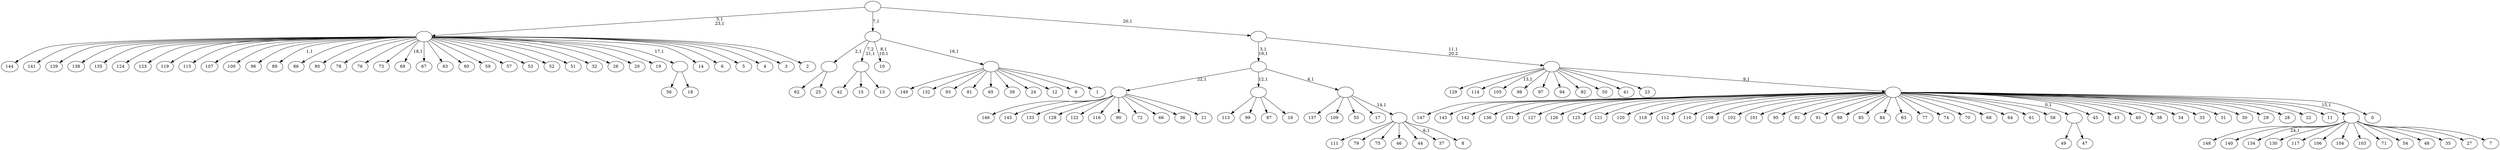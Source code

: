 digraph T {
	175 [label="149"]
	174 [label="148"]
	173 [label="147"]
	172 [label="146"]
	171 [label="145"]
	170 [label="144"]
	169 [label="143"]
	168 [label="142"]
	167 [label="141"]
	166 [label="140"]
	165 [label="139"]
	164 [label="138"]
	163 [label="137"]
	162 [label="136"]
	161 [label="135"]
	160 [label="134"]
	158 [label="133"]
	157 [label="132"]
	156 [label="131"]
	155 [label="130"]
	154 [label="129"]
	153 [label="128"]
	152 [label="127"]
	151 [label="126"]
	150 [label="125"]
	149 [label="124"]
	148 [label="123"]
	147 [label="122"]
	146 [label="121"]
	145 [label="120"]
	144 [label="119"]
	143 [label="118"]
	142 [label="117"]
	141 [label="116"]
	140 [label="115"]
	139 [label="114"]
	138 [label="113"]
	137 [label="112"]
	136 [label="111"]
	135 [label="110"]
	134 [label="109"]
	133 [label="108"]
	132 [label="107"]
	131 [label="106"]
	130 [label="105"]
	128 [label="104"]
	127 [label="103"]
	126 [label="102"]
	125 [label="101"]
	124 [label="100"]
	123 [label="99"]
	122 [label="98"]
	121 [label="97"]
	120 [label="96"]
	119 [label="95"]
	118 [label="94"]
	117 [label="93"]
	116 [label="92"]
	115 [label="91"]
	114 [label="90"]
	113 [label="89"]
	111 [label="88"]
	110 [label="87"]
	109 [label="86"]
	108 [label="85"]
	107 [label="84"]
	106 [label="83"]
	105 [label="82"]
	104 [label="81"]
	103 [label="80"]
	102 [label="79"]
	101 [label="78"]
	100 [label="77"]
	99 [label="76"]
	98 [label="75"]
	97 [label="74"]
	96 [label="73"]
	95 [label="72"]
	94 [label="71"]
	93 [label="70"]
	92 [label="69"]
	90 [label="68"]
	89 [label="67"]
	88 [label="66"]
	87 [label="65"]
	86 [label="64"]
	85 [label="63"]
	84 [label="62"]
	83 [label="61"]
	82 [label="60"]
	81 [label="59"]
	80 [label="58"]
	79 [label="57"]
	78 [label="56"]
	77 [label="55"]
	76 [label="54"]
	75 [label="53"]
	74 [label="52"]
	73 [label="51"]
	72 [label="50"]
	71 [label="49"]
	70 [label="48"]
	69 [label="47"]
	68 [label=""]
	67 [label="46"]
	66 [label="45"]
	65 [label="44"]
	64 [label="43"]
	63 [label="42"]
	62 [label="41"]
	61 [label="40"]
	60 [label="39"]
	59 [label="38"]
	58 [label="37"]
	56 [label="36"]
	55 [label="35"]
	54 [label="34"]
	53 [label="33"]
	52 [label="32"]
	51 [label="31"]
	50 [label="30"]
	49 [label="29"]
	48 [label="28"]
	47 [label="27"]
	46 [label="26"]
	45 [label="25"]
	44 [label=""]
	43 [label="24"]
	42 [label="23"]
	41 [label="22"]
	40 [label="21"]
	39 [label=""]
	38 [label="20"]
	37 [label="19"]
	36 [label="18"]
	35 [label=""]
	34 [label="17"]
	33 [label="16"]
	32 [label=""]
	31 [label="15"]
	30 [label="14"]
	29 [label="13"]
	28 [label=""]
	27 [label="12"]
	26 [label="11"]
	25 [label="10"]
	22 [label="9"]
	21 [label="8"]
	20 [label=""]
	19 [label=""]
	18 [label=""]
	16 [label="7"]
	15 [label=""]
	14 [label="6"]
	13 [label="5"]
	12 [label="4"]
	11 [label="3"]
	10 [label="2"]
	9 [label=""]
	7 [label="1"]
	6 [label=""]
	5 [label=""]
	4 [label="0"]
	3 [label=""]
	2 [label=""]
	1 [label=""]
	0 [label=""]
	68 -> 71 [label=""]
	68 -> 69 [label=""]
	44 -> 84 [label=""]
	44 -> 45 [label=""]
	39 -> 172 [label=""]
	39 -> 171 [label=""]
	39 -> 158 [label=""]
	39 -> 153 [label=""]
	39 -> 147 [label=""]
	39 -> 141 [label=""]
	39 -> 114 [label=""]
	39 -> 95 [label=""]
	39 -> 88 [label=""]
	39 -> 56 [label=""]
	39 -> 40 [label=""]
	35 -> 78 [label=""]
	35 -> 36 [label=""]
	32 -> 138 [label=""]
	32 -> 123 [label=""]
	32 -> 110 [label=""]
	32 -> 33 [label=""]
	28 -> 63 [label=""]
	28 -> 31 [label=""]
	28 -> 29 [label=""]
	20 -> 58 [label="6,1"]
	20 -> 136 [label=""]
	20 -> 102 [label=""]
	20 -> 98 [label=""]
	20 -> 67 [label=""]
	20 -> 65 [label=""]
	20 -> 21 [label=""]
	19 -> 163 [label=""]
	19 -> 134 [label=""]
	19 -> 77 [label=""]
	19 -> 34 [label=""]
	19 -> 20 [label="14,1"]
	18 -> 39 [label="22,1"]
	18 -> 32 [label="12,1"]
	18 -> 19 [label="4,1"]
	15 -> 160 [label="24,1"]
	15 -> 174 [label=""]
	15 -> 166 [label=""]
	15 -> 155 [label=""]
	15 -> 142 [label=""]
	15 -> 131 [label=""]
	15 -> 128 [label=""]
	15 -> 127 [label=""]
	15 -> 94 [label=""]
	15 -> 76 [label=""]
	15 -> 70 [label=""]
	15 -> 55 [label=""]
	15 -> 47 [label=""]
	15 -> 16 [label=""]
	9 -> 92 [label="18,1"]
	9 -> 113 [label="1,1"]
	9 -> 170 [label=""]
	9 -> 167 [label=""]
	9 -> 165 [label=""]
	9 -> 164 [label=""]
	9 -> 161 [label=""]
	9 -> 149 [label=""]
	9 -> 148 [label=""]
	9 -> 144 [label=""]
	9 -> 140 [label=""]
	9 -> 132 [label=""]
	9 -> 124 [label=""]
	9 -> 120 [label=""]
	9 -> 109 [label=""]
	9 -> 103 [label=""]
	9 -> 101 [label=""]
	9 -> 99 [label=""]
	9 -> 96 [label=""]
	9 -> 89 [label=""]
	9 -> 85 [label=""]
	9 -> 82 [label=""]
	9 -> 81 [label=""]
	9 -> 79 [label=""]
	9 -> 75 [label=""]
	9 -> 74 [label=""]
	9 -> 73 [label=""]
	9 -> 52 [label=""]
	9 -> 46 [label=""]
	9 -> 38 [label=""]
	9 -> 37 [label=""]
	9 -> 35 [label="17,1"]
	9 -> 30 [label=""]
	9 -> 14 [label=""]
	9 -> 13 [label=""]
	9 -> 12 [label=""]
	9 -> 11 [label=""]
	9 -> 10 [label=""]
	6 -> 175 [label=""]
	6 -> 157 [label=""]
	6 -> 117 [label=""]
	6 -> 104 [label=""]
	6 -> 87 [label=""]
	6 -> 60 [label=""]
	6 -> 43 [label=""]
	6 -> 27 [label=""]
	6 -> 22 [label=""]
	6 -> 7 [label=""]
	5 -> 25 [label="8,1\n10,1"]
	5 -> 44 [label="2,1"]
	5 -> 28 [label="7,2\n21,1"]
	5 -> 6 [label="16,1"]
	3 -> 173 [label=""]
	3 -> 169 [label=""]
	3 -> 168 [label=""]
	3 -> 162 [label=""]
	3 -> 156 [label=""]
	3 -> 152 [label=""]
	3 -> 151 [label=""]
	3 -> 150 [label=""]
	3 -> 146 [label=""]
	3 -> 145 [label=""]
	3 -> 143 [label=""]
	3 -> 137 [label=""]
	3 -> 135 [label=""]
	3 -> 133 [label=""]
	3 -> 126 [label=""]
	3 -> 125 [label=""]
	3 -> 119 [label=""]
	3 -> 116 [label=""]
	3 -> 115 [label=""]
	3 -> 111 [label=""]
	3 -> 108 [label=""]
	3 -> 107 [label=""]
	3 -> 106 [label=""]
	3 -> 100 [label=""]
	3 -> 97 [label=""]
	3 -> 93 [label=""]
	3 -> 90 [label=""]
	3 -> 86 [label=""]
	3 -> 83 [label=""]
	3 -> 80 [label=""]
	3 -> 68 [label="0,1"]
	3 -> 66 [label=""]
	3 -> 64 [label=""]
	3 -> 61 [label=""]
	3 -> 59 [label=""]
	3 -> 54 [label=""]
	3 -> 53 [label=""]
	3 -> 51 [label=""]
	3 -> 50 [label=""]
	3 -> 49 [label=""]
	3 -> 48 [label=""]
	3 -> 41 [label=""]
	3 -> 26 [label=""]
	3 -> 15 [label="15,1"]
	3 -> 4 [label=""]
	2 -> 130 [label="13,1"]
	2 -> 154 [label=""]
	2 -> 139 [label=""]
	2 -> 122 [label=""]
	2 -> 121 [label=""]
	2 -> 118 [label=""]
	2 -> 105 [label=""]
	2 -> 72 [label=""]
	2 -> 62 [label=""]
	2 -> 42 [label=""]
	2 -> 3 [label="9,1"]
	1 -> 18 [label="3,1\n19,1"]
	1 -> 2 [label="11,1\n20,2"]
	0 -> 9 [label="5,1\n23,1"]
	0 -> 5 [label="7,1"]
	0 -> 1 [label="20,1"]
}
